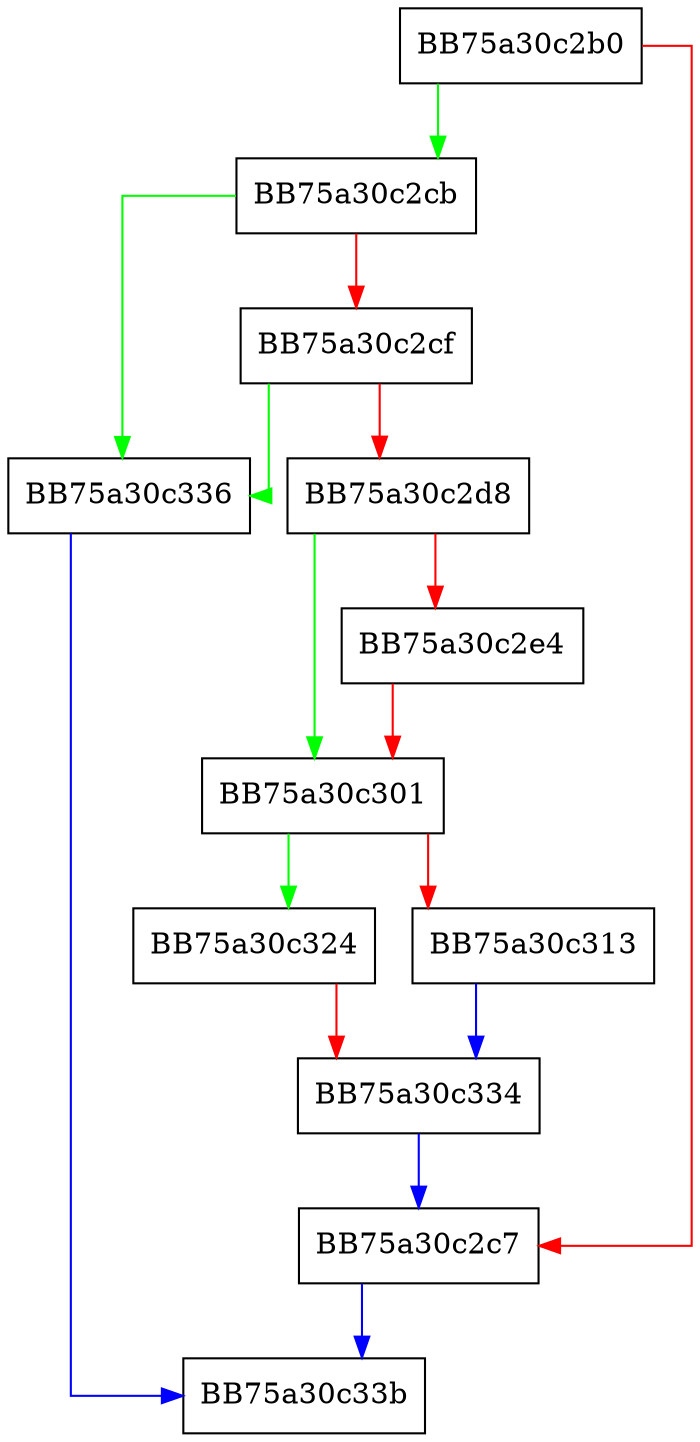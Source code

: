 digraph MsgBodyNdatCallback {
  node [shape="box"];
  graph [splines=ortho];
  BB75a30c2b0 -> BB75a30c2cb [color="green"];
  BB75a30c2b0 -> BB75a30c2c7 [color="red"];
  BB75a30c2c7 -> BB75a30c33b [color="blue"];
  BB75a30c2cb -> BB75a30c336 [color="green"];
  BB75a30c2cb -> BB75a30c2cf [color="red"];
  BB75a30c2cf -> BB75a30c336 [color="green"];
  BB75a30c2cf -> BB75a30c2d8 [color="red"];
  BB75a30c2d8 -> BB75a30c301 [color="green"];
  BB75a30c2d8 -> BB75a30c2e4 [color="red"];
  BB75a30c2e4 -> BB75a30c301 [color="red"];
  BB75a30c301 -> BB75a30c324 [color="green"];
  BB75a30c301 -> BB75a30c313 [color="red"];
  BB75a30c313 -> BB75a30c334 [color="blue"];
  BB75a30c324 -> BB75a30c334 [color="red"];
  BB75a30c334 -> BB75a30c2c7 [color="blue"];
  BB75a30c336 -> BB75a30c33b [color="blue"];
}